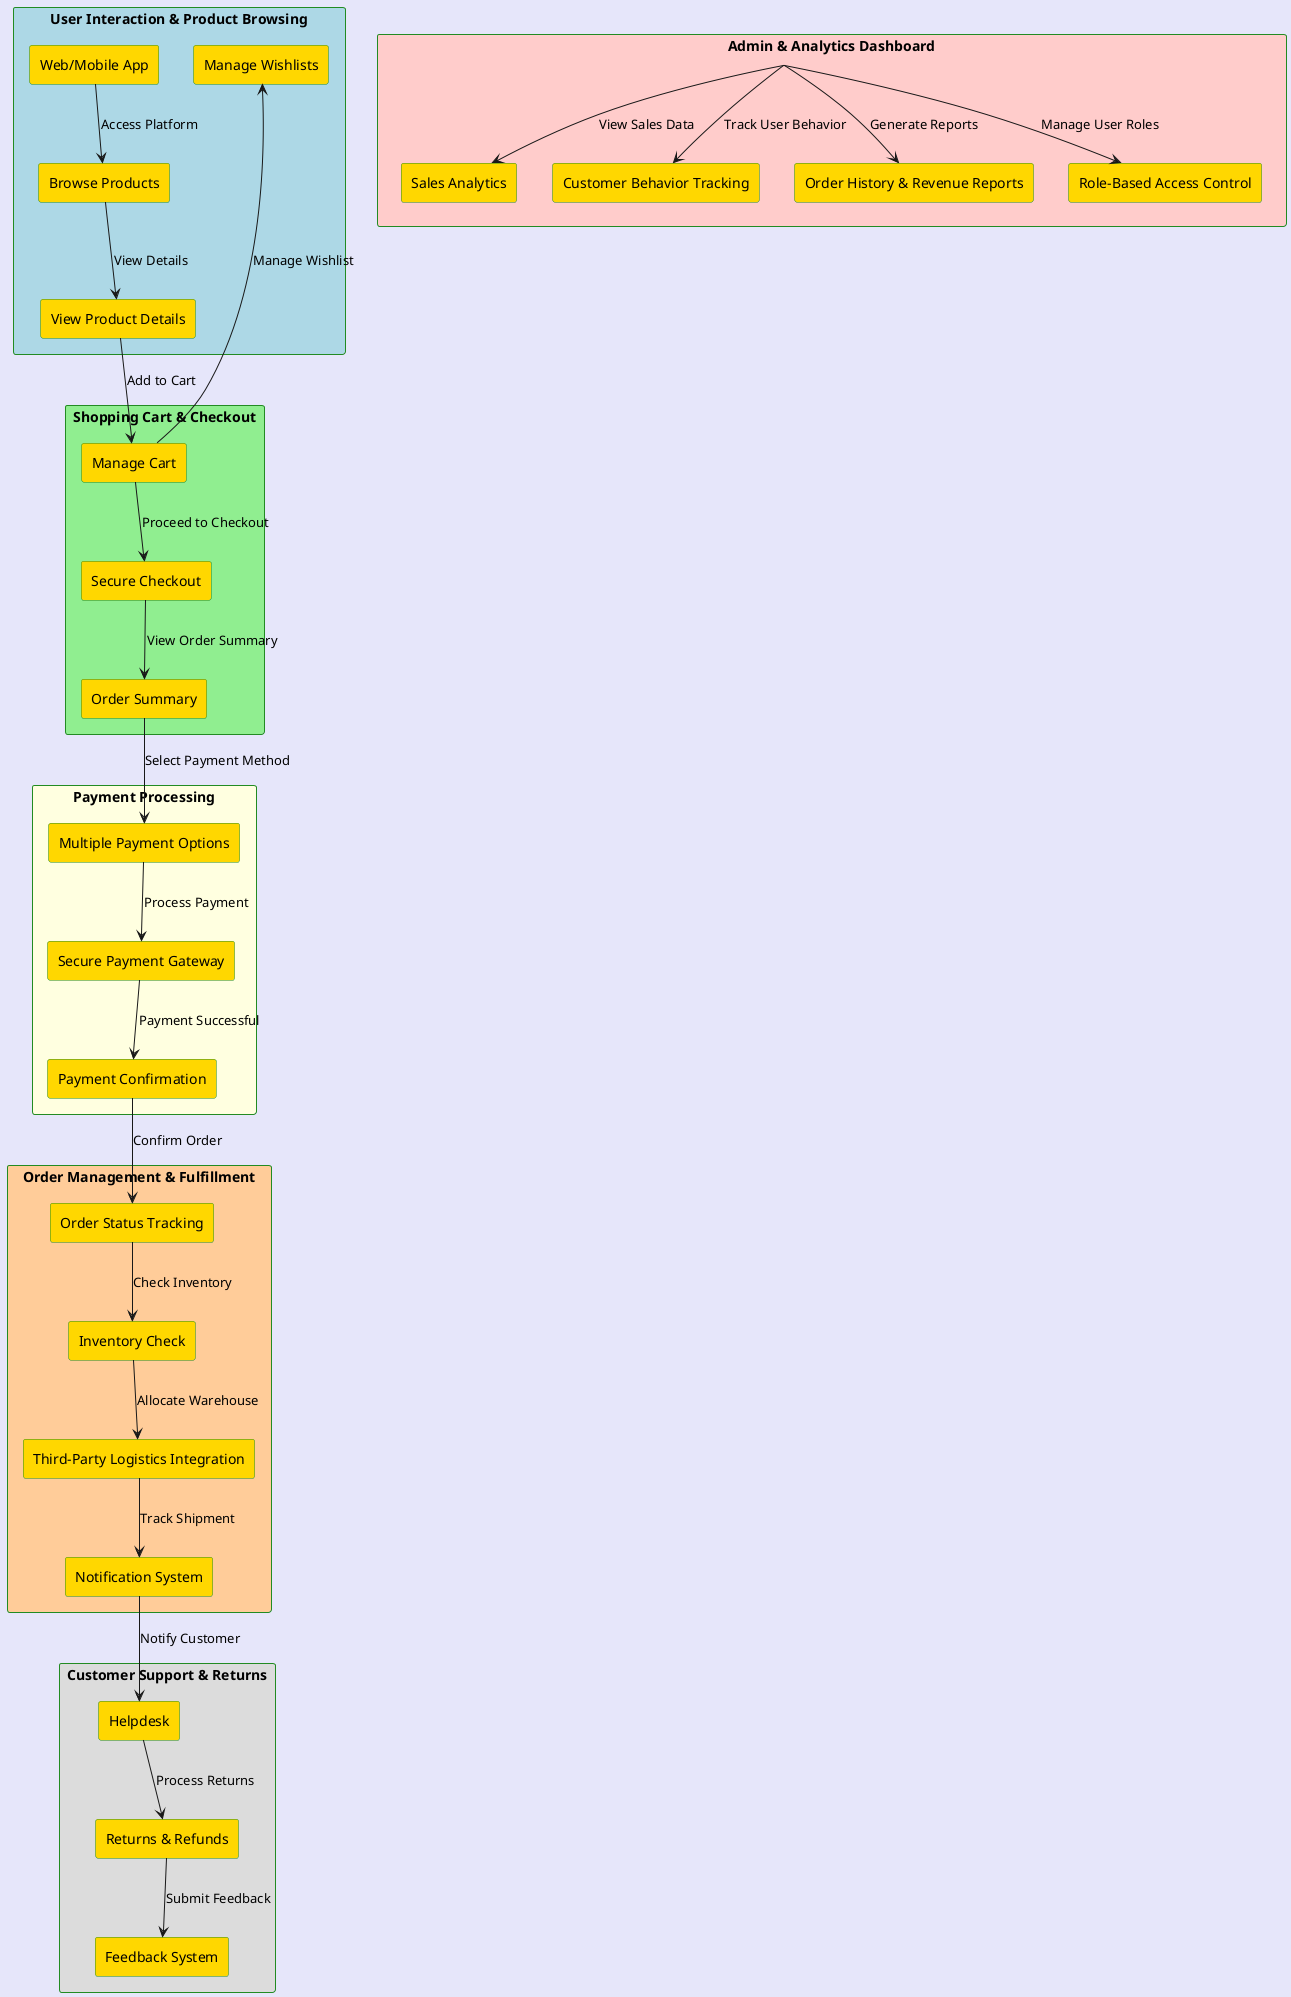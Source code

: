 @startuml
skinparam backgroundColor #E6E6FA
skinparam rectangle {
    BackgroundColor #FFD700
    BorderColor #228B22
}

rectangle "User Interaction & Product Browsing" as UI #ADD8E6 {
    rectangle "Web/Mobile App" as App
    rectangle "Browse Products" as Browse
    rectangle "Manage Wishlists" as Wishlist
    rectangle "View Product Details" as Details
}

rectangle "Shopping Cart & Checkout" as Cart #90EE90 {
    rectangle "Manage Cart" as CartMgmt
    rectangle "Secure Checkout" as Checkout
    rectangle "Order Summary" as Summary
}

rectangle "Payment Processing" as Payment #FFFFE0 {
    rectangle "Multiple Payment Options" as PaymentOptions
    rectangle "Secure Payment Gateway" as Gateway
    rectangle "Payment Confirmation" as Confirmation
}

rectangle "Order Management & Fulfillment" as OrderMgmt #FFCC99 {
    rectangle "Order Status Tracking" as StatusTracking
    rectangle "Inventory Check" as Inventory
    rectangle "Third-Party Logistics Integration" as Logistics
    rectangle "Notification System" as Notification
}

rectangle "Customer Support & Returns" as Support #DCDCDC {
    rectangle "Helpdesk" as Helpdesk
    rectangle "Returns & Refunds" as Returns
    rectangle "Feedback System" as Feedback
}

rectangle "Admin & Analytics Dashboard" as Admin #FFCCCB {
    rectangle "Sales Analytics" as Analytics
    rectangle "Customer Behavior Tracking" as Behavior
    rectangle "Order History & Revenue Reports" as Reports
    rectangle "Role-Based Access Control" as AccessControl
}

' Data Flow Arrows
App --> Browse : "Access Platform"
Browse --> Details : "View Details"
Details --> CartMgmt : "Add to Cart"
CartMgmt --> Wishlist : "Manage Wishlist"

CartMgmt --> Checkout : "Proceed to Checkout"
Checkout --> Summary : "View Order Summary"

Summary --> PaymentOptions : "Select Payment Method"
PaymentOptions --> Gateway : "Process Payment"
Gateway --> Confirmation : "Payment Successful"

Confirmation --> StatusTracking : "Confirm Order"
StatusTracking --> Inventory : "Check Inventory"
Inventory --> Logistics : "Allocate Warehouse"
Logistics --> Notification : "Track Shipment"
Notification --> Helpdesk : "Notify Customer"

Helpdesk --> Returns : "Process Returns"
Returns --> Feedback : "Submit Feedback"

Admin --> Analytics : "View Sales Data"
Admin --> Behavior : "Track User Behavior"
Admin --> Reports : "Generate Reports"
Admin --> AccessControl : "Manage User Roles"

@enduml